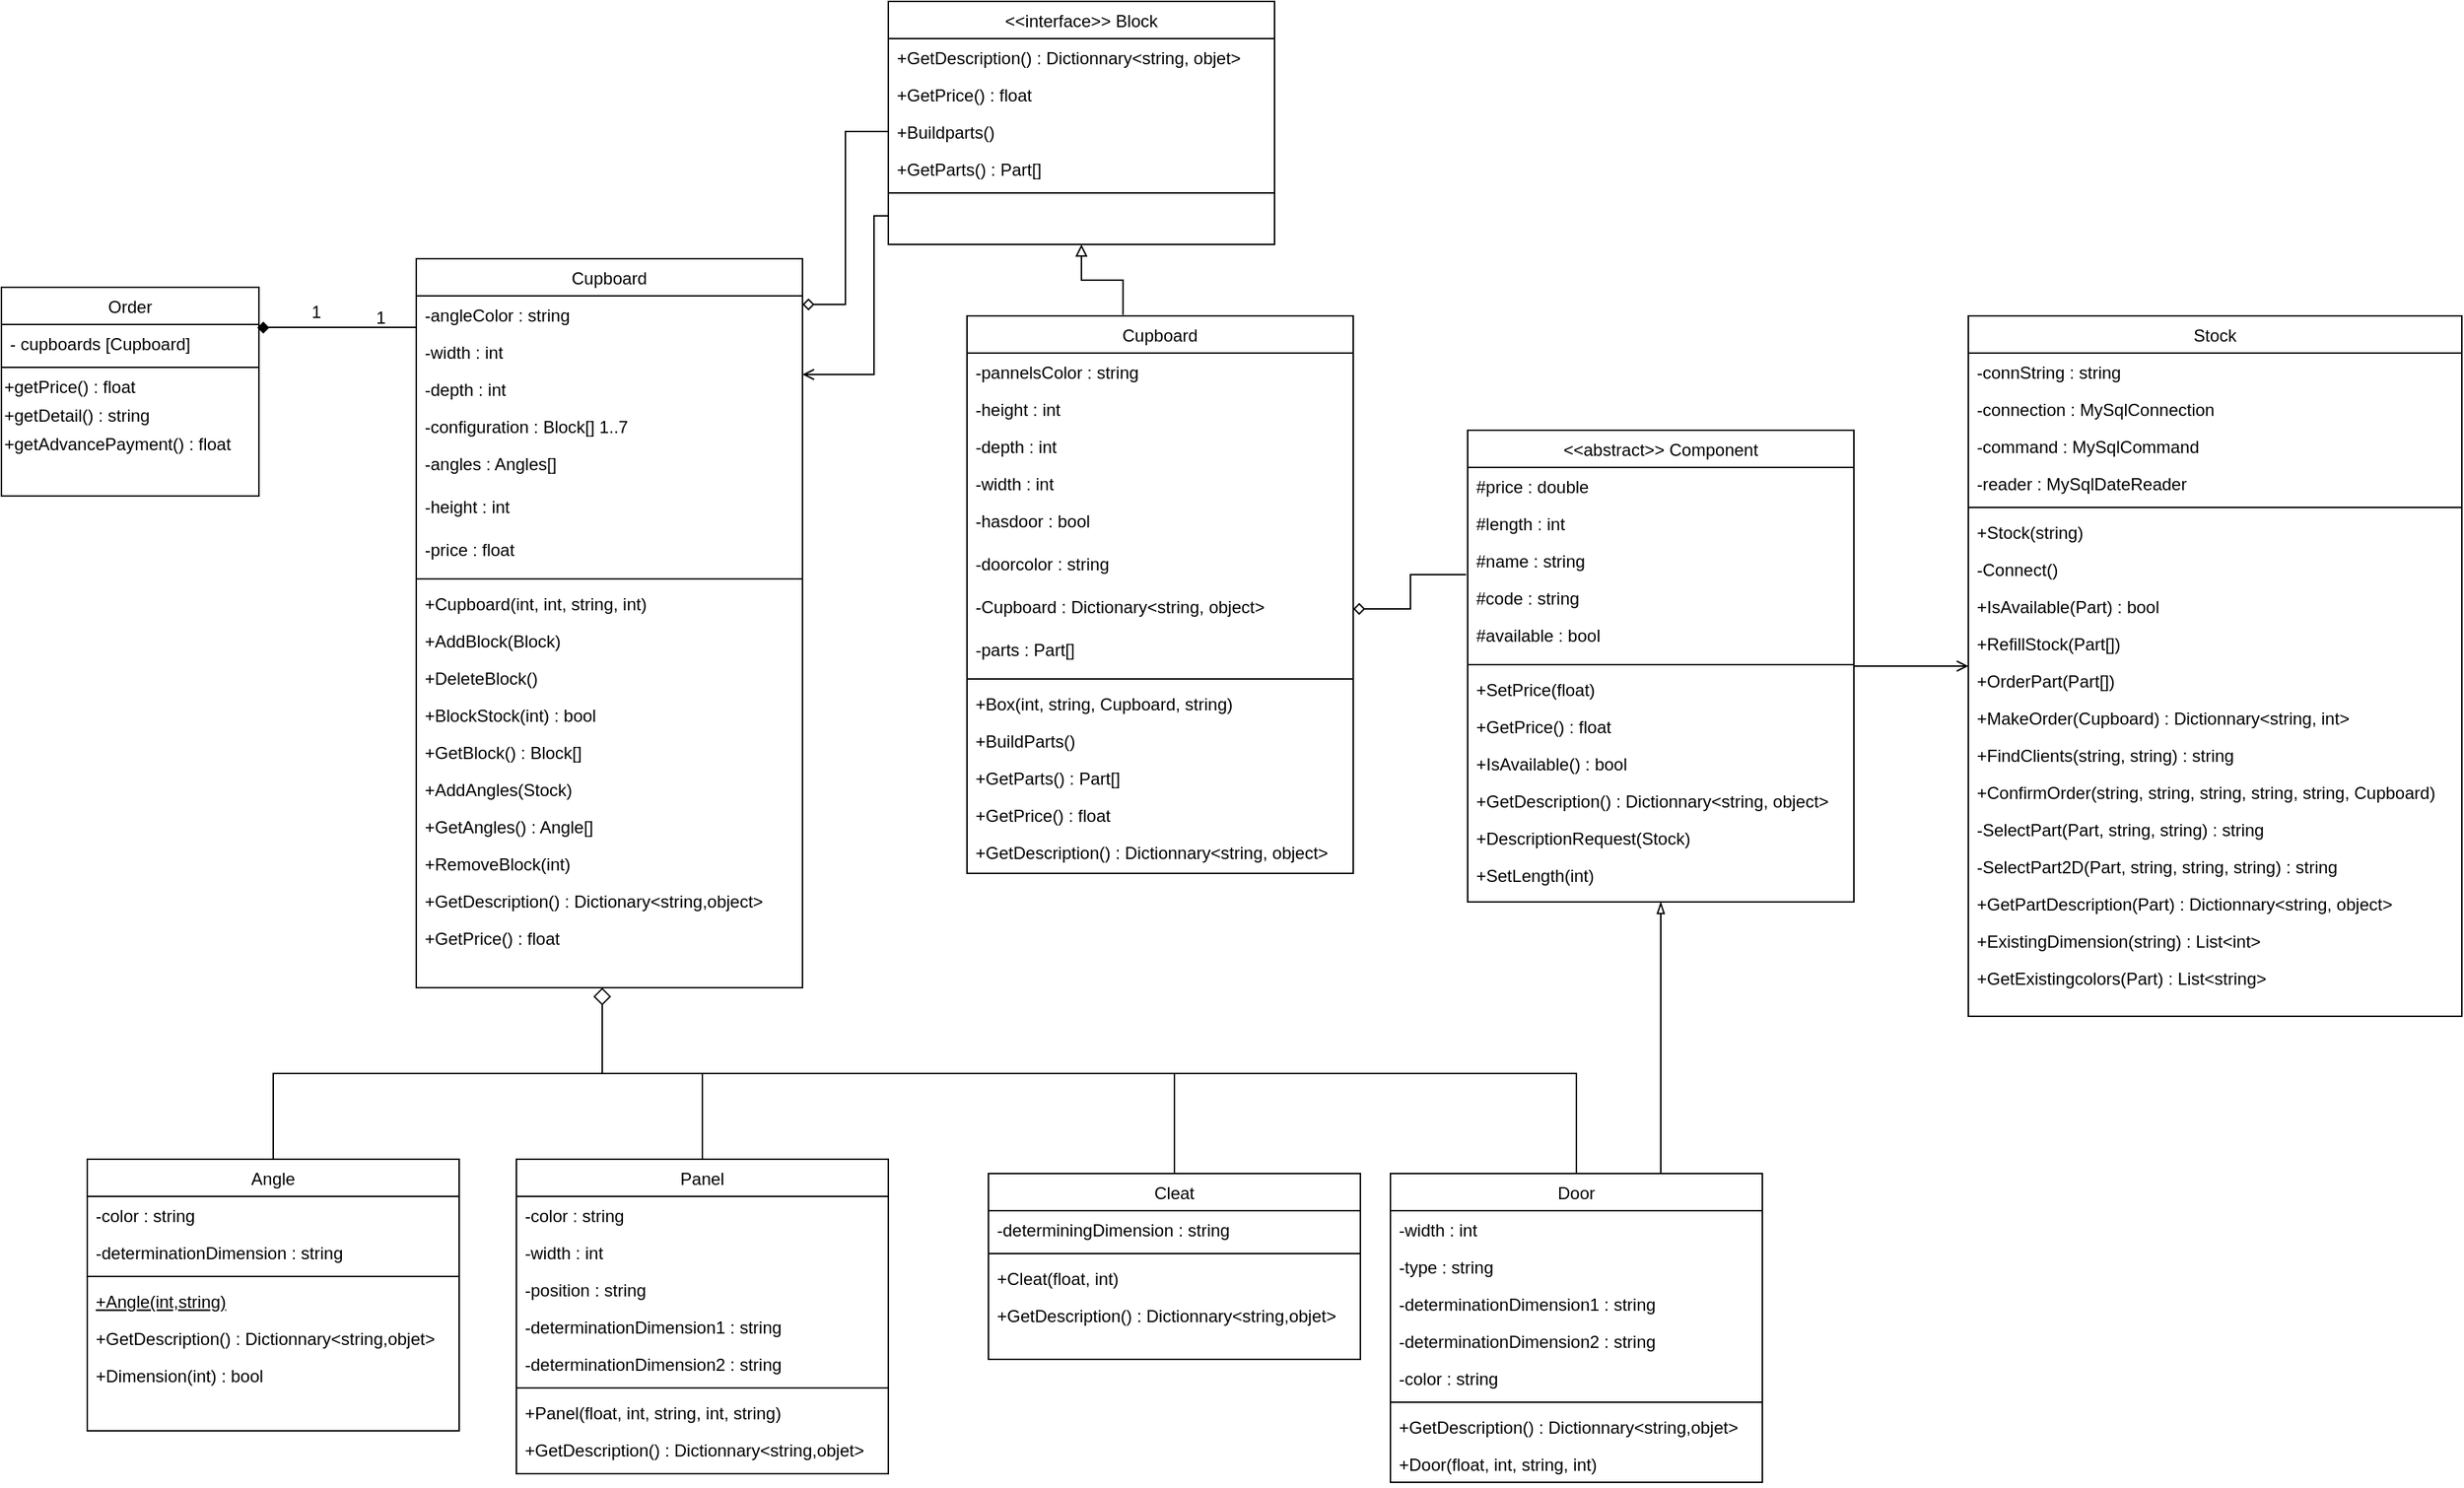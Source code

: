 <mxfile version="12.6.5" type="device"><diagram id="C5RBs43oDa-KdzZeNtuy" name="Page-1"><mxGraphModel dx="2044" dy="2093" grid="1" gridSize="10" guides="1" tooltips="1" connect="1" arrows="1" fold="1" page="1" pageScale="1" pageWidth="827" pageHeight="1169" math="0" shadow="0"><root><mxCell id="WIyWlLk6GJQsqaUBKTNV-0"/><mxCell id="WIyWlLk6GJQsqaUBKTNV-1" parent="WIyWlLk6GJQsqaUBKTNV-0"/><mxCell id="zkfFHV4jXpPFQw0GAbJ--0" value="Order" style="swimlane;fontStyle=0;align=center;verticalAlign=top;childLayout=stackLayout;horizontal=1;startSize=26;horizontalStack=0;resizeParent=1;resizeLast=0;collapsible=1;marginBottom=0;rounded=0;shadow=0;strokeWidth=1;" parent="WIyWlLk6GJQsqaUBKTNV-1" vertex="1"><mxGeometry x="140" y="130" width="180" height="146" as="geometry"><mxRectangle x="230" y="140" width="160" height="26" as="alternateBounds"/></mxGeometry></mxCell><mxCell id="zkfFHV4jXpPFQw0GAbJ--1" value="- cupboards [Cupboard]&#10;" style="text;align=left;verticalAlign=top;spacingLeft=4;spacingRight=4;overflow=hidden;rotatable=0;points=[[0,0.5],[1,0.5]];portConstraint=eastwest;" parent="zkfFHV4jXpPFQw0GAbJ--0" vertex="1"><mxGeometry y="26" width="180" height="26" as="geometry"/></mxCell><mxCell id="zkfFHV4jXpPFQw0GAbJ--4" value="" style="line;html=1;strokeWidth=1;align=left;verticalAlign=middle;spacingTop=-1;spacingLeft=3;spacingRight=3;rotatable=0;labelPosition=right;points=[];portConstraint=eastwest;" parent="zkfFHV4jXpPFQw0GAbJ--0" vertex="1"><mxGeometry y="52" width="180" height="8" as="geometry"/></mxCell><mxCell id="4ODby56vfTiv2fJIroVf-7" value="+getPrice() : float" style="text;html=1;align=left;verticalAlign=middle;resizable=0;points=[];autosize=1;" parent="zkfFHV4jXpPFQw0GAbJ--0" vertex="1"><mxGeometry y="60" width="180" height="20" as="geometry"/></mxCell><mxCell id="4ODby56vfTiv2fJIroVf-6" value="&lt;span style=&quot;&quot;&gt;+getDetail() : string&lt;/span&gt;" style="text;html=1;align=left;verticalAlign=middle;resizable=0;points=[];autosize=1;" parent="zkfFHV4jXpPFQw0GAbJ--0" vertex="1"><mxGeometry y="80" width="180" height="20" as="geometry"/></mxCell><mxCell id="4ODby56vfTiv2fJIroVf-5" value="&lt;span style=&quot;&quot;&gt;+getAdvancePayment() : float&lt;/span&gt;" style="text;html=1;align=left;verticalAlign=middle;resizable=0;points=[];autosize=1;" parent="zkfFHV4jXpPFQw0GAbJ--0" vertex="1"><mxGeometry y="100" width="180" height="20" as="geometry"/></mxCell><mxCell id="zkfFHV4jXpPFQw0GAbJ--6" value="Angle" style="swimlane;fontStyle=0;align=center;verticalAlign=top;childLayout=stackLayout;horizontal=1;startSize=26;horizontalStack=0;resizeParent=1;resizeLast=0;collapsible=1;marginBottom=0;rounded=0;shadow=0;strokeWidth=1;" parent="WIyWlLk6GJQsqaUBKTNV-1" vertex="1"><mxGeometry x="200" y="740" width="260" height="190" as="geometry"><mxRectangle x="130" y="380" width="160" height="26" as="alternateBounds"/></mxGeometry></mxCell><mxCell id="zkfFHV4jXpPFQw0GAbJ--7" value="-color : string" style="text;align=left;verticalAlign=top;spacingLeft=4;spacingRight=4;overflow=hidden;rotatable=0;points=[[0,0.5],[1,0.5]];portConstraint=eastwest;" parent="zkfFHV4jXpPFQw0GAbJ--6" vertex="1"><mxGeometry y="26" width="260" height="26" as="geometry"/></mxCell><mxCell id="zkfFHV4jXpPFQw0GAbJ--8" value="-determinationDimension : string" style="text;align=left;verticalAlign=top;spacingLeft=4;spacingRight=4;overflow=hidden;rotatable=0;points=[[0,0.5],[1,0.5]];portConstraint=eastwest;rounded=0;shadow=0;html=0;" parent="zkfFHV4jXpPFQw0GAbJ--6" vertex="1"><mxGeometry y="52" width="260" height="26" as="geometry"/></mxCell><mxCell id="zkfFHV4jXpPFQw0GAbJ--9" value="" style="line;html=1;strokeWidth=1;align=left;verticalAlign=middle;spacingTop=-1;spacingLeft=3;spacingRight=3;rotatable=0;labelPosition=right;points=[];portConstraint=eastwest;" parent="zkfFHV4jXpPFQw0GAbJ--6" vertex="1"><mxGeometry y="78" width="260" height="8" as="geometry"/></mxCell><mxCell id="zkfFHV4jXpPFQw0GAbJ--10" value="+Angle(int,string)" style="text;align=left;verticalAlign=top;spacingLeft=4;spacingRight=4;overflow=hidden;rotatable=0;points=[[0,0.5],[1,0.5]];portConstraint=eastwest;fontStyle=4" parent="zkfFHV4jXpPFQw0GAbJ--6" vertex="1"><mxGeometry y="86" width="260" height="26" as="geometry"/></mxCell><mxCell id="4ODby56vfTiv2fJIroVf-28" value="+GetDescription() : Dictionnary&lt;string,objet&gt;" style="text;align=left;verticalAlign=top;spacingLeft=4;spacingRight=4;overflow=hidden;rotatable=0;points=[[0,0.5],[1,0.5]];portConstraint=eastwest;" parent="zkfFHV4jXpPFQw0GAbJ--6" vertex="1"><mxGeometry y="112" width="260" height="26" as="geometry"/></mxCell><mxCell id="4ODby56vfTiv2fJIroVf-26" value="+Dimension(int) : bool" style="text;align=left;verticalAlign=top;spacingLeft=4;spacingRight=4;overflow=hidden;rotatable=0;points=[[0,0.5],[1,0.5]];portConstraint=eastwest;" parent="zkfFHV4jXpPFQw0GAbJ--6" vertex="1"><mxGeometry y="138" width="260" height="26" as="geometry"/></mxCell><mxCell id="zkfFHV4jXpPFQw0GAbJ--12" value="" style="endArrow=diamond;endSize=10;endFill=0;shadow=0;strokeWidth=1;rounded=0;edgeStyle=elbowEdgeStyle;elbow=vertical;" parent="WIyWlLk6GJQsqaUBKTNV-1" source="zkfFHV4jXpPFQw0GAbJ--6" edge="1"><mxGeometry width="160" relative="1" as="geometry"><mxPoint x="200" y="203" as="sourcePoint"/><mxPoint x="560" y="620" as="targetPoint"/></mxGeometry></mxCell><mxCell id="4ODby56vfTiv2fJIroVf-38" value="" style="edgeStyle=orthogonalEdgeStyle;rounded=0;orthogonalLoop=1;jettySize=auto;html=1;endArrow=none;endFill=0;" parent="WIyWlLk6GJQsqaUBKTNV-1" target="4ODby56vfTiv2fJIroVf-29" edge="1"><mxGeometry relative="1" as="geometry"><mxPoint x="630" y="680" as="sourcePoint"/><Array as="points"><mxPoint x="610" y="680"/><mxPoint x="950" y="680"/></Array></mxGeometry></mxCell><mxCell id="zkfFHV4jXpPFQw0GAbJ--13" value="Panel" style="swimlane;fontStyle=0;align=center;verticalAlign=top;childLayout=stackLayout;horizontal=1;startSize=26;horizontalStack=0;resizeParent=1;resizeLast=0;collapsible=1;marginBottom=0;rounded=0;shadow=0;strokeWidth=1;" parent="WIyWlLk6GJQsqaUBKTNV-1" vertex="1"><mxGeometry x="500" y="740" width="260" height="220" as="geometry"><mxRectangle x="340" y="380" width="170" height="26" as="alternateBounds"/></mxGeometry></mxCell><mxCell id="zkfFHV4jXpPFQw0GAbJ--14" value="-color : string" style="text;align=left;verticalAlign=top;spacingLeft=4;spacingRight=4;overflow=hidden;rotatable=0;points=[[0,0.5],[1,0.5]];portConstraint=eastwest;" parent="zkfFHV4jXpPFQw0GAbJ--13" vertex="1"><mxGeometry y="26" width="260" height="26" as="geometry"/></mxCell><mxCell id="4ODby56vfTiv2fJIroVf-20" value="-width : int" style="text;align=left;verticalAlign=top;spacingLeft=4;spacingRight=4;overflow=hidden;rotatable=0;points=[[0,0.5],[1,0.5]];portConstraint=eastwest;" parent="zkfFHV4jXpPFQw0GAbJ--13" vertex="1"><mxGeometry y="52" width="260" height="26" as="geometry"/></mxCell><mxCell id="4ODby56vfTiv2fJIroVf-21" value="-position : string" style="text;align=left;verticalAlign=top;spacingLeft=4;spacingRight=4;overflow=hidden;rotatable=0;points=[[0,0.5],[1,0.5]];portConstraint=eastwest;" parent="zkfFHV4jXpPFQw0GAbJ--13" vertex="1"><mxGeometry y="78" width="260" height="26" as="geometry"/></mxCell><mxCell id="4ODby56vfTiv2fJIroVf-22" value="-determinationDimension1 : string" style="text;align=left;verticalAlign=top;spacingLeft=4;spacingRight=4;overflow=hidden;rotatable=0;points=[[0,0.5],[1,0.5]];portConstraint=eastwest;" parent="zkfFHV4jXpPFQw0GAbJ--13" vertex="1"><mxGeometry y="104" width="260" height="26" as="geometry"/></mxCell><mxCell id="4ODby56vfTiv2fJIroVf-23" value="-determinationDimension2 : string" style="text;align=left;verticalAlign=top;spacingLeft=4;spacingRight=4;overflow=hidden;rotatable=0;points=[[0,0.5],[1,0.5]];portConstraint=eastwest;" parent="zkfFHV4jXpPFQw0GAbJ--13" vertex="1"><mxGeometry y="130" width="260" height="26" as="geometry"/></mxCell><mxCell id="zkfFHV4jXpPFQw0GAbJ--15" value="" style="line;html=1;strokeWidth=1;align=left;verticalAlign=middle;spacingTop=-1;spacingLeft=3;spacingRight=3;rotatable=0;labelPosition=right;points=[];portConstraint=eastwest;" parent="zkfFHV4jXpPFQw0GAbJ--13" vertex="1"><mxGeometry y="156" width="260" height="8" as="geometry"/></mxCell><mxCell id="zkfFHV4jXpPFQw0GAbJ--11" value="+Panel(float, int, string, int, string)" style="text;align=left;verticalAlign=top;spacingLeft=4;spacingRight=4;overflow=hidden;rotatable=0;points=[[0,0.5],[1,0.5]];portConstraint=eastwest;" parent="zkfFHV4jXpPFQw0GAbJ--13" vertex="1"><mxGeometry y="164" width="260" height="26" as="geometry"/></mxCell><mxCell id="4ODby56vfTiv2fJIroVf-24" value="+GetDescription() : Dictionnary&lt;string,objet&gt;" style="text;align=left;verticalAlign=top;spacingLeft=4;spacingRight=4;overflow=hidden;rotatable=0;points=[[0,0.5],[1,0.5]];portConstraint=eastwest;" parent="zkfFHV4jXpPFQw0GAbJ--13" vertex="1"><mxGeometry y="190" width="260" height="26" as="geometry"/></mxCell><mxCell id="4ODby56vfTiv2fJIroVf-70" value="" style="edgeStyle=orthogonalEdgeStyle;rounded=0;orthogonalLoop=1;jettySize=auto;html=1;endArrow=none;endFill=0;" parent="WIyWlLk6GJQsqaUBKTNV-1" source="4ODby56vfTiv2fJIroVf-29" target="4ODby56vfTiv2fJIroVf-61" edge="1"><mxGeometry relative="1" as="geometry"><Array as="points"><mxPoint x="950" y="680"/><mxPoint x="1290" y="680"/></Array></mxGeometry></mxCell><mxCell id="4ODby56vfTiv2fJIroVf-179" value="" style="edgeStyle=orthogonalEdgeStyle;rounded=0;orthogonalLoop=1;jettySize=auto;html=1;endArrow=blockThin;endFill=0;exitX=0.75;exitY=0;exitDx=0;exitDy=0;entryX=0.5;entryY=1;entryDx=0;entryDy=0;" parent="WIyWlLk6GJQsqaUBKTNV-1" source="4ODby56vfTiv2fJIroVf-29" target="4ODby56vfTiv2fJIroVf-125" edge="1"><mxGeometry relative="1" as="geometry"><mxPoint x="1210" y="560" as="targetPoint"/><Array as="points"><mxPoint x="1300" y="750"/></Array></mxGeometry></mxCell><mxCell id="4ODby56vfTiv2fJIroVf-29" value="Door" style="swimlane;fontStyle=0;align=center;verticalAlign=top;childLayout=stackLayout;horizontal=1;startSize=26;horizontalStack=0;resizeParent=1;resizeLast=0;collapsible=1;marginBottom=0;rounded=0;shadow=0;strokeWidth=1;" parent="WIyWlLk6GJQsqaUBKTNV-1" vertex="1"><mxGeometry x="1111" y="750" width="260" height="216" as="geometry"><mxRectangle x="340" y="380" width="170" height="26" as="alternateBounds"/></mxGeometry></mxCell><mxCell id="4ODby56vfTiv2fJIroVf-59" value="-width : int" style="text;align=left;verticalAlign=top;spacingLeft=4;spacingRight=4;overflow=hidden;rotatable=0;points=[[0,0.5],[1,0.5]];portConstraint=eastwest;" parent="4ODby56vfTiv2fJIroVf-29" vertex="1"><mxGeometry y="26" width="260" height="26" as="geometry"/></mxCell><mxCell id="4ODby56vfTiv2fJIroVf-31" value="-type : string" style="text;align=left;verticalAlign=top;spacingLeft=4;spacingRight=4;overflow=hidden;rotatable=0;points=[[0,0.5],[1,0.5]];portConstraint=eastwest;" parent="4ODby56vfTiv2fJIroVf-29" vertex="1"><mxGeometry y="52" width="260" height="26" as="geometry"/></mxCell><mxCell id="4ODby56vfTiv2fJIroVf-33" value="-determinationDimension1 : string" style="text;align=left;verticalAlign=top;spacingLeft=4;spacingRight=4;overflow=hidden;rotatable=0;points=[[0,0.5],[1,0.5]];portConstraint=eastwest;" parent="4ODby56vfTiv2fJIroVf-29" vertex="1"><mxGeometry y="78" width="260" height="26" as="geometry"/></mxCell><mxCell id="4ODby56vfTiv2fJIroVf-34" value="-determinationDimension2 : string" style="text;align=left;verticalAlign=top;spacingLeft=4;spacingRight=4;overflow=hidden;rotatable=0;points=[[0,0.5],[1,0.5]];portConstraint=eastwest;" parent="4ODby56vfTiv2fJIroVf-29" vertex="1"><mxGeometry y="104" width="260" height="26" as="geometry"/></mxCell><mxCell id="4ODby56vfTiv2fJIroVf-55" value="-color : string" style="text;align=left;verticalAlign=top;spacingLeft=4;spacingRight=4;overflow=hidden;rotatable=0;points=[[0,0.5],[1,0.5]];portConstraint=eastwest;" parent="4ODby56vfTiv2fJIroVf-29" vertex="1"><mxGeometry y="130" width="260" height="26" as="geometry"/></mxCell><mxCell id="4ODby56vfTiv2fJIroVf-35" value="" style="line;html=1;strokeWidth=1;align=left;verticalAlign=middle;spacingTop=-1;spacingLeft=3;spacingRight=3;rotatable=0;labelPosition=right;points=[];portConstraint=eastwest;" parent="4ODby56vfTiv2fJIroVf-29" vertex="1"><mxGeometry y="156" width="260" height="8" as="geometry"/></mxCell><mxCell id="4ODby56vfTiv2fJIroVf-37" value="+GetDescription() : Dictionnary&lt;string,objet&gt;" style="text;align=left;verticalAlign=top;spacingLeft=4;spacingRight=4;overflow=hidden;rotatable=0;points=[[0,0.5],[1,0.5]];portConstraint=eastwest;" parent="4ODby56vfTiv2fJIroVf-29" vertex="1"><mxGeometry y="164" width="260" height="26" as="geometry"/></mxCell><mxCell id="4ODby56vfTiv2fJIroVf-60" value="+Door(float, int, string, int)" style="text;align=left;verticalAlign=top;spacingLeft=4;spacingRight=4;overflow=hidden;rotatable=0;points=[[0,0.5],[1,0.5]];portConstraint=eastwest;" parent="4ODby56vfTiv2fJIroVf-29" vertex="1"><mxGeometry y="190" width="260" height="26" as="geometry"/></mxCell><mxCell id="4ODby56vfTiv2fJIroVf-61" value="Cleat" style="swimlane;fontStyle=0;align=center;verticalAlign=top;childLayout=stackLayout;horizontal=1;startSize=26;horizontalStack=0;resizeParent=1;resizeLast=0;collapsible=1;marginBottom=0;rounded=0;shadow=0;strokeWidth=1;" parent="WIyWlLk6GJQsqaUBKTNV-1" vertex="1"><mxGeometry x="830" y="750" width="260" height="130" as="geometry"><mxRectangle x="340" y="380" width="170" height="26" as="alternateBounds"/></mxGeometry></mxCell><mxCell id="4ODby56vfTiv2fJIroVf-62" value="-determiningDimension : string" style="text;align=left;verticalAlign=top;spacingLeft=4;spacingRight=4;overflow=hidden;rotatable=0;points=[[0,0.5],[1,0.5]];portConstraint=eastwest;" parent="4ODby56vfTiv2fJIroVf-61" vertex="1"><mxGeometry y="26" width="260" height="26" as="geometry"/></mxCell><mxCell id="4ODby56vfTiv2fJIroVf-67" value="" style="line;html=1;strokeWidth=1;align=left;verticalAlign=middle;spacingTop=-1;spacingLeft=3;spacingRight=3;rotatable=0;labelPosition=right;points=[];portConstraint=eastwest;" parent="4ODby56vfTiv2fJIroVf-61" vertex="1"><mxGeometry y="52" width="260" height="8" as="geometry"/></mxCell><mxCell id="4ODby56vfTiv2fJIroVf-69" value="+Cleat(float, int)" style="text;align=left;verticalAlign=top;spacingLeft=4;spacingRight=4;overflow=hidden;rotatable=0;points=[[0,0.5],[1,0.5]];portConstraint=eastwest;" parent="4ODby56vfTiv2fJIroVf-61" vertex="1"><mxGeometry y="60" width="260" height="26" as="geometry"/></mxCell><mxCell id="4ODby56vfTiv2fJIroVf-68" value="+GetDescription() : Dictionnary&lt;string,objet&gt;" style="text;align=left;verticalAlign=top;spacingLeft=4;spacingRight=4;overflow=hidden;rotatable=0;points=[[0,0.5],[1,0.5]];portConstraint=eastwest;" parent="4ODby56vfTiv2fJIroVf-61" vertex="1"><mxGeometry y="86" width="260" height="26" as="geometry"/></mxCell><mxCell id="zkfFHV4jXpPFQw0GAbJ--16" value="" style="endArrow=none;endSize=10;endFill=0;shadow=0;strokeWidth=1;rounded=0;edgeStyle=elbowEdgeStyle;elbow=vertical;" parent="WIyWlLk6GJQsqaUBKTNV-1" source="zkfFHV4jXpPFQw0GAbJ--13" edge="1"><mxGeometry width="160" relative="1" as="geometry"><mxPoint x="210" y="373" as="sourcePoint"/><mxPoint x="560" y="680" as="targetPoint"/><Array as="points"><mxPoint x="450" y="680"/></Array></mxGeometry></mxCell><mxCell id="zkfFHV4jXpPFQw0GAbJ--17" value="Cupboard" style="swimlane;fontStyle=0;align=center;verticalAlign=top;childLayout=stackLayout;horizontal=1;startSize=26;horizontalStack=0;resizeParent=1;resizeLast=0;collapsible=1;marginBottom=0;rounded=0;shadow=0;strokeWidth=1;" parent="WIyWlLk6GJQsqaUBKTNV-1" vertex="1"><mxGeometry x="430" y="110" width="270" height="510" as="geometry"><mxRectangle x="550" y="140" width="160" height="26" as="alternateBounds"/></mxGeometry></mxCell><mxCell id="zkfFHV4jXpPFQw0GAbJ--18" value="-angleColor : string" style="text;align=left;verticalAlign=top;spacingLeft=4;spacingRight=4;overflow=hidden;rotatable=0;points=[[0,0.5],[1,0.5]];portConstraint=eastwest;" parent="zkfFHV4jXpPFQw0GAbJ--17" vertex="1"><mxGeometry y="26" width="270" height="26" as="geometry"/></mxCell><mxCell id="zkfFHV4jXpPFQw0GAbJ--19" value="-width : int" style="text;align=left;verticalAlign=top;spacingLeft=4;spacingRight=4;overflow=hidden;rotatable=0;points=[[0,0.5],[1,0.5]];portConstraint=eastwest;rounded=0;shadow=0;html=0;" parent="zkfFHV4jXpPFQw0GAbJ--17" vertex="1"><mxGeometry y="52" width="270" height="26" as="geometry"/></mxCell><mxCell id="zkfFHV4jXpPFQw0GAbJ--20" value="-depth : int" style="text;align=left;verticalAlign=top;spacingLeft=4;spacingRight=4;overflow=hidden;rotatable=0;points=[[0,0.5],[1,0.5]];portConstraint=eastwest;rounded=0;shadow=0;html=0;" parent="zkfFHV4jXpPFQw0GAbJ--17" vertex="1"><mxGeometry y="78" width="270" height="26" as="geometry"/></mxCell><mxCell id="zkfFHV4jXpPFQw0GAbJ--21" value="-configuration : Block[] 1..7" style="text;align=left;verticalAlign=top;spacingLeft=4;spacingRight=4;overflow=hidden;rotatable=0;points=[[0,0.5],[1,0.5]];portConstraint=eastwest;rounded=0;shadow=0;html=0;" parent="zkfFHV4jXpPFQw0GAbJ--17" vertex="1"><mxGeometry y="104" width="270" height="26" as="geometry"/></mxCell><mxCell id="zkfFHV4jXpPFQw0GAbJ--22" value="-angles : Angles[]&#10;" style="text;align=left;verticalAlign=top;spacingLeft=4;spacingRight=4;overflow=hidden;rotatable=0;points=[[0,0.5],[1,0.5]];portConstraint=eastwest;rounded=0;shadow=0;html=0;" parent="zkfFHV4jXpPFQw0GAbJ--17" vertex="1"><mxGeometry y="130" width="270" height="30" as="geometry"/></mxCell><mxCell id="4ODby56vfTiv2fJIroVf-8" value="-height : int" style="text;align=left;verticalAlign=top;spacingLeft=4;spacingRight=4;overflow=hidden;rotatable=0;points=[[0,0.5],[1,0.5]];portConstraint=eastwest;rounded=0;shadow=0;html=0;" parent="zkfFHV4jXpPFQw0GAbJ--17" vertex="1"><mxGeometry y="160" width="270" height="30" as="geometry"/></mxCell><mxCell id="4ODby56vfTiv2fJIroVf-9" value="-price : float" style="text;align=left;verticalAlign=top;spacingLeft=4;spacingRight=4;overflow=hidden;rotatable=0;points=[[0,0.5],[1,0.5]];portConstraint=eastwest;rounded=0;shadow=0;html=0;" parent="zkfFHV4jXpPFQw0GAbJ--17" vertex="1"><mxGeometry y="190" width="270" height="30" as="geometry"/></mxCell><mxCell id="zkfFHV4jXpPFQw0GAbJ--23" value="" style="line;html=1;strokeWidth=1;align=left;verticalAlign=middle;spacingTop=-1;spacingLeft=3;spacingRight=3;rotatable=0;labelPosition=right;points=[];portConstraint=eastwest;" parent="zkfFHV4jXpPFQw0GAbJ--17" vertex="1"><mxGeometry y="220" width="270" height="8" as="geometry"/></mxCell><mxCell id="zkfFHV4jXpPFQw0GAbJ--24" value="+Cupboard(int, int, string, int)" style="text;align=left;verticalAlign=top;spacingLeft=4;spacingRight=4;overflow=hidden;rotatable=0;points=[[0,0.5],[1,0.5]];portConstraint=eastwest;" parent="zkfFHV4jXpPFQw0GAbJ--17" vertex="1"><mxGeometry y="228" width="270" height="26" as="geometry"/></mxCell><mxCell id="zkfFHV4jXpPFQw0GAbJ--25" value="+AddBlock(Block)" style="text;align=left;verticalAlign=top;spacingLeft=4;spacingRight=4;overflow=hidden;rotatable=0;points=[[0,0.5],[1,0.5]];portConstraint=eastwest;" parent="zkfFHV4jXpPFQw0GAbJ--17" vertex="1"><mxGeometry y="254" width="270" height="26" as="geometry"/></mxCell><mxCell id="4ODby56vfTiv2fJIroVf-10" value="+DeleteBlock()" style="text;align=left;verticalAlign=top;spacingLeft=4;spacingRight=4;overflow=hidden;rotatable=0;points=[[0,0.5],[1,0.5]];portConstraint=eastwest;" parent="zkfFHV4jXpPFQw0GAbJ--17" vertex="1"><mxGeometry y="280" width="270" height="26" as="geometry"/></mxCell><mxCell id="4ODby56vfTiv2fJIroVf-11" value="+BlockStock(int) : bool" style="text;align=left;verticalAlign=top;spacingLeft=4;spacingRight=4;overflow=hidden;rotatable=0;points=[[0,0.5],[1,0.5]];portConstraint=eastwest;" parent="zkfFHV4jXpPFQw0GAbJ--17" vertex="1"><mxGeometry y="306" width="270" height="26" as="geometry"/></mxCell><mxCell id="4ODby56vfTiv2fJIroVf-12" value="+GetBlock() : Block[]" style="text;align=left;verticalAlign=top;spacingLeft=4;spacingRight=4;overflow=hidden;rotatable=0;points=[[0,0.5],[1,0.5]];portConstraint=eastwest;" parent="zkfFHV4jXpPFQw0GAbJ--17" vertex="1"><mxGeometry y="332" width="270" height="26" as="geometry"/></mxCell><mxCell id="4ODby56vfTiv2fJIroVf-13" value="+AddAngles(Stock)" style="text;align=left;verticalAlign=top;spacingLeft=4;spacingRight=4;overflow=hidden;rotatable=0;points=[[0,0.5],[1,0.5]];portConstraint=eastwest;" parent="zkfFHV4jXpPFQw0GAbJ--17" vertex="1"><mxGeometry y="358" width="270" height="26" as="geometry"/></mxCell><mxCell id="4ODby56vfTiv2fJIroVf-14" value="+GetAngles() : Angle[]" style="text;align=left;verticalAlign=top;spacingLeft=4;spacingRight=4;overflow=hidden;rotatable=0;points=[[0,0.5],[1,0.5]];portConstraint=eastwest;" parent="zkfFHV4jXpPFQw0GAbJ--17" vertex="1"><mxGeometry y="384" width="270" height="26" as="geometry"/></mxCell><mxCell id="4ODby56vfTiv2fJIroVf-15" value="+RemoveBlock(int)" style="text;align=left;verticalAlign=top;spacingLeft=4;spacingRight=4;overflow=hidden;rotatable=0;points=[[0,0.5],[1,0.5]];portConstraint=eastwest;" parent="zkfFHV4jXpPFQw0GAbJ--17" vertex="1"><mxGeometry y="410" width="270" height="26" as="geometry"/></mxCell><mxCell id="4ODby56vfTiv2fJIroVf-17" value="+GetDescription() : Dictionary&lt;string,object&gt;" style="text;align=left;verticalAlign=top;spacingLeft=4;spacingRight=4;overflow=hidden;rotatable=0;points=[[0,0.5],[1,0.5]];portConstraint=eastwest;" parent="zkfFHV4jXpPFQw0GAbJ--17" vertex="1"><mxGeometry y="436" width="270" height="26" as="geometry"/></mxCell><mxCell id="4ODby56vfTiv2fJIroVf-18" value="+GetPrice() : float" style="text;align=left;verticalAlign=top;spacingLeft=4;spacingRight=4;overflow=hidden;rotatable=0;points=[[0,0.5],[1,0.5]];portConstraint=eastwest;" parent="zkfFHV4jXpPFQw0GAbJ--17" vertex="1"><mxGeometry y="462" width="270" height="26" as="geometry"/></mxCell><mxCell id="4ODby56vfTiv2fJIroVf-113" value="" style="edgeStyle=orthogonalEdgeStyle;rounded=0;orthogonalLoop=1;jettySize=auto;html=1;endArrow=block;endFill=0;exitX=0.404;exitY=-0.002;exitDx=0;exitDy=0;exitPerimeter=0;entryX=0.5;entryY=1;entryDx=0;entryDy=0;" parent="WIyWlLk6GJQsqaUBKTNV-1" source="4ODby56vfTiv2fJIroVf-94" target="4ODby56vfTiv2fJIroVf-72" edge="1"><mxGeometry relative="1" as="geometry"><mxPoint x="870" y="100" as="targetPoint"/></mxGeometry></mxCell><mxCell id="4ODby56vfTiv2fJIroVf-123" value="" style="edgeStyle=orthogonalEdgeStyle;rounded=0;orthogonalLoop=1;jettySize=auto;html=1;endArrow=open;endFill=0;" parent="WIyWlLk6GJQsqaUBKTNV-1" edge="1"><mxGeometry relative="1" as="geometry"><mxPoint x="760" y="70" as="sourcePoint"/><mxPoint x="700" y="191" as="targetPoint"/><Array as="points"><mxPoint x="760" y="80"/><mxPoint x="750" y="80"/><mxPoint x="750" y="191"/></Array></mxGeometry></mxCell><mxCell id="4ODby56vfTiv2fJIroVf-72" value="&lt;&lt;interface&gt;&gt; Block" style="swimlane;fontStyle=0;align=center;verticalAlign=top;childLayout=stackLayout;horizontal=1;startSize=26;horizontalStack=0;resizeParent=1;resizeLast=0;collapsible=1;marginBottom=0;rounded=0;shadow=0;strokeWidth=1;" parent="WIyWlLk6GJQsqaUBKTNV-1" vertex="1"><mxGeometry x="760" y="-70" width="270" height="170" as="geometry"><mxRectangle x="550" y="140" width="160" height="26" as="alternateBounds"/></mxGeometry></mxCell><mxCell id="4ODby56vfTiv2fJIroVf-73" value="+GetDescription() : Dictionnary&lt;string, objet&gt;" style="text;align=left;verticalAlign=top;spacingLeft=4;spacingRight=4;overflow=hidden;rotatable=0;points=[[0,0.5],[1,0.5]];portConstraint=eastwest;" parent="4ODby56vfTiv2fJIroVf-72" vertex="1"><mxGeometry y="26" width="270" height="26" as="geometry"/></mxCell><mxCell id="4ODby56vfTiv2fJIroVf-74" value="+GetPrice() : float" style="text;align=left;verticalAlign=top;spacingLeft=4;spacingRight=4;overflow=hidden;rotatable=0;points=[[0,0.5],[1,0.5]];portConstraint=eastwest;rounded=0;shadow=0;html=0;" parent="4ODby56vfTiv2fJIroVf-72" vertex="1"><mxGeometry y="52" width="270" height="26" as="geometry"/></mxCell><mxCell id="4ODby56vfTiv2fJIroVf-75" value="+Buildparts()" style="text;align=left;verticalAlign=top;spacingLeft=4;spacingRight=4;overflow=hidden;rotatable=0;points=[[0,0.5],[1,0.5]];portConstraint=eastwest;rounded=0;shadow=0;html=0;" parent="4ODby56vfTiv2fJIroVf-72" vertex="1"><mxGeometry y="78" width="270" height="26" as="geometry"/></mxCell><mxCell id="4ODby56vfTiv2fJIroVf-76" value="+GetParts() : Part[]" style="text;align=left;verticalAlign=top;spacingLeft=4;spacingRight=4;overflow=hidden;rotatable=0;points=[[0,0.5],[1,0.5]];portConstraint=eastwest;rounded=0;shadow=0;html=0;" parent="4ODby56vfTiv2fJIroVf-72" vertex="1"><mxGeometry y="104" width="270" height="26" as="geometry"/></mxCell><mxCell id="4ODby56vfTiv2fJIroVf-80" value="" style="line;html=1;strokeWidth=1;align=left;verticalAlign=middle;spacingTop=-1;spacingLeft=3;spacingRight=3;rotatable=0;labelPosition=right;points=[];portConstraint=eastwest;" parent="4ODby56vfTiv2fJIroVf-72" vertex="1"><mxGeometry y="130" width="270" height="8" as="geometry"/></mxCell><mxCell id="4ODby56vfTiv2fJIroVf-94" value="Cupboard" style="swimlane;fontStyle=0;align=center;verticalAlign=top;childLayout=stackLayout;horizontal=1;startSize=26;horizontalStack=0;resizeParent=1;resizeLast=0;collapsible=1;marginBottom=0;rounded=0;shadow=0;strokeWidth=1;" parent="WIyWlLk6GJQsqaUBKTNV-1" vertex="1"><mxGeometry x="815" y="150" width="270" height="390" as="geometry"><mxRectangle x="550" y="140" width="160" height="26" as="alternateBounds"/></mxGeometry></mxCell><mxCell id="4ODby56vfTiv2fJIroVf-95" value="-pannelsColor : string" style="text;align=left;verticalAlign=top;spacingLeft=4;spacingRight=4;overflow=hidden;rotatable=0;points=[[0,0.5],[1,0.5]];portConstraint=eastwest;" parent="4ODby56vfTiv2fJIroVf-94" vertex="1"><mxGeometry y="26" width="270" height="26" as="geometry"/></mxCell><mxCell id="4ODby56vfTiv2fJIroVf-96" value="-height : int" style="text;align=left;verticalAlign=top;spacingLeft=4;spacingRight=4;overflow=hidden;rotatable=0;points=[[0,0.5],[1,0.5]];portConstraint=eastwest;rounded=0;shadow=0;html=0;" parent="4ODby56vfTiv2fJIroVf-94" vertex="1"><mxGeometry y="52" width="270" height="26" as="geometry"/></mxCell><mxCell id="4ODby56vfTiv2fJIroVf-97" value="-depth : int" style="text;align=left;verticalAlign=top;spacingLeft=4;spacingRight=4;overflow=hidden;rotatable=0;points=[[0,0.5],[1,0.5]];portConstraint=eastwest;rounded=0;shadow=0;html=0;" parent="4ODby56vfTiv2fJIroVf-94" vertex="1"><mxGeometry y="78" width="270" height="26" as="geometry"/></mxCell><mxCell id="4ODby56vfTiv2fJIroVf-98" value="-width : int" style="text;align=left;verticalAlign=top;spacingLeft=4;spacingRight=4;overflow=hidden;rotatable=0;points=[[0,0.5],[1,0.5]];portConstraint=eastwest;rounded=0;shadow=0;html=0;" parent="4ODby56vfTiv2fJIroVf-94" vertex="1"><mxGeometry y="104" width="270" height="26" as="geometry"/></mxCell><mxCell id="4ODby56vfTiv2fJIroVf-99" value="-hasdoor : bool" style="text;align=left;verticalAlign=top;spacingLeft=4;spacingRight=4;overflow=hidden;rotatable=0;points=[[0,0.5],[1,0.5]];portConstraint=eastwest;rounded=0;shadow=0;html=0;" parent="4ODby56vfTiv2fJIroVf-94" vertex="1"><mxGeometry y="130" width="270" height="30" as="geometry"/></mxCell><mxCell id="4ODby56vfTiv2fJIroVf-100" value="-doorcolor : string" style="text;align=left;verticalAlign=top;spacingLeft=4;spacingRight=4;overflow=hidden;rotatable=0;points=[[0,0.5],[1,0.5]];portConstraint=eastwest;rounded=0;shadow=0;html=0;" parent="4ODby56vfTiv2fJIroVf-94" vertex="1"><mxGeometry y="160" width="270" height="30" as="geometry"/></mxCell><mxCell id="4ODby56vfTiv2fJIroVf-101" value="-Cupboard : Dictionary&lt;string, object&gt;" style="text;align=left;verticalAlign=top;spacingLeft=4;spacingRight=4;overflow=hidden;rotatable=0;points=[[0,0.5],[1,0.5]];portConstraint=eastwest;rounded=0;shadow=0;html=0;" parent="4ODby56vfTiv2fJIroVf-94" vertex="1"><mxGeometry y="190" width="270" height="30" as="geometry"/></mxCell><mxCell id="4ODby56vfTiv2fJIroVf-115" value="-parts : Part[]" style="text;align=left;verticalAlign=top;spacingLeft=4;spacingRight=4;overflow=hidden;rotatable=0;points=[[0,0.5],[1,0.5]];portConstraint=eastwest;rounded=0;shadow=0;html=0;" parent="4ODby56vfTiv2fJIroVf-94" vertex="1"><mxGeometry y="220" width="270" height="30" as="geometry"/></mxCell><mxCell id="4ODby56vfTiv2fJIroVf-102" value="" style="line;html=1;strokeWidth=1;align=left;verticalAlign=middle;spacingTop=-1;spacingLeft=3;spacingRight=3;rotatable=0;labelPosition=right;points=[];portConstraint=eastwest;" parent="4ODby56vfTiv2fJIroVf-94" vertex="1"><mxGeometry y="250" width="270" height="8" as="geometry"/></mxCell><mxCell id="4ODby56vfTiv2fJIroVf-103" value="+Box(int, string, Cupboard, string)" style="text;align=left;verticalAlign=top;spacingLeft=4;spacingRight=4;overflow=hidden;rotatable=0;points=[[0,0.5],[1,0.5]];portConstraint=eastwest;" parent="4ODby56vfTiv2fJIroVf-94" vertex="1"><mxGeometry y="258" width="270" height="26" as="geometry"/></mxCell><mxCell id="4ODby56vfTiv2fJIroVf-104" value="+BuildParts()" style="text;align=left;verticalAlign=top;spacingLeft=4;spacingRight=4;overflow=hidden;rotatable=0;points=[[0,0.5],[1,0.5]];portConstraint=eastwest;" parent="4ODby56vfTiv2fJIroVf-94" vertex="1"><mxGeometry y="284" width="270" height="26" as="geometry"/></mxCell><mxCell id="4ODby56vfTiv2fJIroVf-106" value="+GetParts() : Part[]" style="text;align=left;verticalAlign=top;spacingLeft=4;spacingRight=4;overflow=hidden;rotatable=0;points=[[0,0.5],[1,0.5]];portConstraint=eastwest;" parent="4ODby56vfTiv2fJIroVf-94" vertex="1"><mxGeometry y="310" width="270" height="26" as="geometry"/></mxCell><mxCell id="4ODby56vfTiv2fJIroVf-107" value="+GetPrice() : float" style="text;align=left;verticalAlign=top;spacingLeft=4;spacingRight=4;overflow=hidden;rotatable=0;points=[[0,0.5],[1,0.5]];portConstraint=eastwest;" parent="4ODby56vfTiv2fJIroVf-94" vertex="1"><mxGeometry y="336" width="270" height="26" as="geometry"/></mxCell><mxCell id="4ODby56vfTiv2fJIroVf-108" value="+GetDescription() : Dictionnary&lt;string, object&gt;" style="text;align=left;verticalAlign=top;spacingLeft=4;spacingRight=4;overflow=hidden;rotatable=0;points=[[0,0.5],[1,0.5]];portConstraint=eastwest;" parent="4ODby56vfTiv2fJIroVf-94" vertex="1"><mxGeometry y="362" width="270" height="26" as="geometry"/></mxCell><mxCell id="4ODby56vfTiv2fJIroVf-162" value="" style="edgeStyle=orthogonalEdgeStyle;rounded=0;orthogonalLoop=1;jettySize=auto;html=1;endArrow=open;endFill=0;" parent="WIyWlLk6GJQsqaUBKTNV-1" source="4ODby56vfTiv2fJIroVf-125" target="4ODby56vfTiv2fJIroVf-144" edge="1"><mxGeometry relative="1" as="geometry"/></mxCell><mxCell id="4ODby56vfTiv2fJIroVf-125" value="&lt;&lt;abstract&gt;&gt; Component" style="swimlane;fontStyle=0;align=center;verticalAlign=top;childLayout=stackLayout;horizontal=1;startSize=26;horizontalStack=0;resizeParent=1;resizeLast=0;collapsible=1;marginBottom=0;rounded=0;shadow=0;strokeWidth=1;" parent="WIyWlLk6GJQsqaUBKTNV-1" vertex="1"><mxGeometry x="1165" y="230" width="270" height="330" as="geometry"><mxRectangle x="550" y="140" width="160" height="26" as="alternateBounds"/></mxGeometry></mxCell><mxCell id="4ODby56vfTiv2fJIroVf-126" value="#price : double&#10;" style="text;align=left;verticalAlign=top;spacingLeft=4;spacingRight=4;overflow=hidden;rotatable=0;points=[[0,0.5],[1,0.5]];portConstraint=eastwest;" parent="4ODby56vfTiv2fJIroVf-125" vertex="1"><mxGeometry y="26" width="270" height="26" as="geometry"/></mxCell><mxCell id="4ODby56vfTiv2fJIroVf-127" value="#length : int" style="text;align=left;verticalAlign=top;spacingLeft=4;spacingRight=4;overflow=hidden;rotatable=0;points=[[0,0.5],[1,0.5]];portConstraint=eastwest;rounded=0;shadow=0;html=0;" parent="4ODby56vfTiv2fJIroVf-125" vertex="1"><mxGeometry y="52" width="270" height="26" as="geometry"/></mxCell><mxCell id="4ODby56vfTiv2fJIroVf-128" value="#name : string" style="text;align=left;verticalAlign=top;spacingLeft=4;spacingRight=4;overflow=hidden;rotatable=0;points=[[0,0.5],[1,0.5]];portConstraint=eastwest;rounded=0;shadow=0;html=0;" parent="4ODby56vfTiv2fJIroVf-125" vertex="1"><mxGeometry y="78" width="270" height="26" as="geometry"/></mxCell><mxCell id="4ODby56vfTiv2fJIroVf-129" value="#code : string" style="text;align=left;verticalAlign=top;spacingLeft=4;spacingRight=4;overflow=hidden;rotatable=0;points=[[0,0.5],[1,0.5]];portConstraint=eastwest;rounded=0;shadow=0;html=0;" parent="4ODby56vfTiv2fJIroVf-125" vertex="1"><mxGeometry y="104" width="270" height="26" as="geometry"/></mxCell><mxCell id="4ODby56vfTiv2fJIroVf-130" value="#available : bool" style="text;align=left;verticalAlign=top;spacingLeft=4;spacingRight=4;overflow=hidden;rotatable=0;points=[[0,0.5],[1,0.5]];portConstraint=eastwest;rounded=0;shadow=0;html=0;" parent="4ODby56vfTiv2fJIroVf-125" vertex="1"><mxGeometry y="130" width="270" height="30" as="geometry"/></mxCell><mxCell id="4ODby56vfTiv2fJIroVf-136" value="" style="line;html=1;strokeWidth=1;align=left;verticalAlign=middle;spacingTop=-1;spacingLeft=3;spacingRight=3;rotatable=0;labelPosition=right;points=[];portConstraint=eastwest;" parent="4ODby56vfTiv2fJIroVf-125" vertex="1"><mxGeometry y="160" width="270" height="8" as="geometry"/></mxCell><mxCell id="4ODby56vfTiv2fJIroVf-137" value="+SetPrice(float)" style="text;align=left;verticalAlign=top;spacingLeft=4;spacingRight=4;overflow=hidden;rotatable=0;points=[[0,0.5],[1,0.5]];portConstraint=eastwest;" parent="4ODby56vfTiv2fJIroVf-125" vertex="1"><mxGeometry y="168" width="270" height="26" as="geometry"/></mxCell><mxCell id="4ODby56vfTiv2fJIroVf-138" value="+GetPrice() : float" style="text;align=left;verticalAlign=top;spacingLeft=4;spacingRight=4;overflow=hidden;rotatable=0;points=[[0,0.5],[1,0.5]];portConstraint=eastwest;" parent="4ODby56vfTiv2fJIroVf-125" vertex="1"><mxGeometry y="194" width="270" height="26" as="geometry"/></mxCell><mxCell id="4ODby56vfTiv2fJIroVf-139" value="+IsAvailable() : bool" style="text;align=left;verticalAlign=top;spacingLeft=4;spacingRight=4;overflow=hidden;rotatable=0;points=[[0,0.5],[1,0.5]];portConstraint=eastwest;" parent="4ODby56vfTiv2fJIroVf-125" vertex="1"><mxGeometry y="220" width="270" height="26" as="geometry"/></mxCell><mxCell id="4ODby56vfTiv2fJIroVf-142" value="+GetDescription() : Dictionnary&lt;string, object&gt;" style="text;align=left;verticalAlign=top;spacingLeft=4;spacingRight=4;overflow=hidden;rotatable=0;points=[[0,0.5],[1,0.5]];portConstraint=eastwest;" parent="4ODby56vfTiv2fJIroVf-125" vertex="1"><mxGeometry y="246" width="270" height="26" as="geometry"/></mxCell><mxCell id="4ODby56vfTiv2fJIroVf-141" value="+DescriptionRequest(Stock)" style="text;align=left;verticalAlign=top;spacingLeft=4;spacingRight=4;overflow=hidden;rotatable=0;points=[[0,0.5],[1,0.5]];portConstraint=eastwest;" parent="4ODby56vfTiv2fJIroVf-125" vertex="1"><mxGeometry y="272" width="270" height="26" as="geometry"/></mxCell><mxCell id="4ODby56vfTiv2fJIroVf-140" value="+SetLength(int)" style="text;align=left;verticalAlign=top;spacingLeft=4;spacingRight=4;overflow=hidden;rotatable=0;points=[[0,0.5],[1,0.5]];portConstraint=eastwest;" parent="4ODby56vfTiv2fJIroVf-125" vertex="1"><mxGeometry y="298" width="270" height="26" as="geometry"/></mxCell><mxCell id="4ODby56vfTiv2fJIroVf-144" value="Stock" style="swimlane;fontStyle=0;align=center;verticalAlign=top;childLayout=stackLayout;horizontal=1;startSize=26;horizontalStack=0;resizeParent=1;resizeLast=0;collapsible=1;marginBottom=0;rounded=0;shadow=0;strokeWidth=1;" parent="WIyWlLk6GJQsqaUBKTNV-1" vertex="1"><mxGeometry x="1515" y="150" width="345" height="490" as="geometry"><mxRectangle x="550" y="140" width="160" height="26" as="alternateBounds"/></mxGeometry></mxCell><mxCell id="4ODby56vfTiv2fJIroVf-145" value="-connString : string" style="text;align=left;verticalAlign=top;spacingLeft=4;spacingRight=4;overflow=hidden;rotatable=0;points=[[0,0.5],[1,0.5]];portConstraint=eastwest;" parent="4ODby56vfTiv2fJIroVf-144" vertex="1"><mxGeometry y="26" width="345" height="26" as="geometry"/></mxCell><mxCell id="4ODby56vfTiv2fJIroVf-146" value="-connection : MySqlConnection" style="text;align=left;verticalAlign=top;spacingLeft=4;spacingRight=4;overflow=hidden;rotatable=0;points=[[0,0.5],[1,0.5]];portConstraint=eastwest;rounded=0;shadow=0;html=0;" parent="4ODby56vfTiv2fJIroVf-144" vertex="1"><mxGeometry y="52" width="345" height="26" as="geometry"/></mxCell><mxCell id="4ODby56vfTiv2fJIroVf-147" value="-command : MySqlCommand" style="text;align=left;verticalAlign=top;spacingLeft=4;spacingRight=4;overflow=hidden;rotatable=0;points=[[0,0.5],[1,0.5]];portConstraint=eastwest;rounded=0;shadow=0;html=0;" parent="4ODby56vfTiv2fJIroVf-144" vertex="1"><mxGeometry y="78" width="345" height="26" as="geometry"/></mxCell><mxCell id="4ODby56vfTiv2fJIroVf-148" value="-reader : MySqlDateReader" style="text;align=left;verticalAlign=top;spacingLeft=4;spacingRight=4;overflow=hidden;rotatable=0;points=[[0,0.5],[1,0.5]];portConstraint=eastwest;rounded=0;shadow=0;html=0;" parent="4ODby56vfTiv2fJIroVf-144" vertex="1"><mxGeometry y="104" width="345" height="26" as="geometry"/></mxCell><mxCell id="4ODby56vfTiv2fJIroVf-155" value="" style="line;html=1;strokeWidth=1;align=left;verticalAlign=middle;spacingTop=-1;spacingLeft=3;spacingRight=3;rotatable=0;labelPosition=right;points=[];portConstraint=eastwest;" parent="4ODby56vfTiv2fJIroVf-144" vertex="1"><mxGeometry y="130" width="345" height="8" as="geometry"/></mxCell><mxCell id="4ODby56vfTiv2fJIroVf-156" value="+Stock(string)" style="text;align=left;verticalAlign=top;spacingLeft=4;spacingRight=4;overflow=hidden;rotatable=0;points=[[0,0.5],[1,0.5]];portConstraint=eastwest;" parent="4ODby56vfTiv2fJIroVf-144" vertex="1"><mxGeometry y="138" width="345" height="26" as="geometry"/></mxCell><mxCell id="4ODby56vfTiv2fJIroVf-157" value="-Connect()" style="text;align=left;verticalAlign=top;spacingLeft=4;spacingRight=4;overflow=hidden;rotatable=0;points=[[0,0.5],[1,0.5]];portConstraint=eastwest;" parent="4ODby56vfTiv2fJIroVf-144" vertex="1"><mxGeometry y="164" width="345" height="26" as="geometry"/></mxCell><mxCell id="4ODby56vfTiv2fJIroVf-158" value="+IsAvailable(Part) : bool" style="text;align=left;verticalAlign=top;spacingLeft=4;spacingRight=4;overflow=hidden;rotatable=0;points=[[0,0.5],[1,0.5]];portConstraint=eastwest;" parent="4ODby56vfTiv2fJIroVf-144" vertex="1"><mxGeometry y="190" width="345" height="26" as="geometry"/></mxCell><mxCell id="4ODby56vfTiv2fJIroVf-159" value="+RefillStock(Part[])" style="text;align=left;verticalAlign=top;spacingLeft=4;spacingRight=4;overflow=hidden;rotatable=0;points=[[0,0.5],[1,0.5]];portConstraint=eastwest;" parent="4ODby56vfTiv2fJIroVf-144" vertex="1"><mxGeometry y="216" width="345" height="26" as="geometry"/></mxCell><mxCell id="4ODby56vfTiv2fJIroVf-160" value="+OrderPart(Part[])" style="text;align=left;verticalAlign=top;spacingLeft=4;spacingRight=4;overflow=hidden;rotatable=0;points=[[0,0.5],[1,0.5]];portConstraint=eastwest;" parent="4ODby56vfTiv2fJIroVf-144" vertex="1"><mxGeometry y="242" width="345" height="26" as="geometry"/></mxCell><mxCell id="4ODby56vfTiv2fJIroVf-161" value="+MakeOrder(Cupboard) : Dictionnary&lt;string, int&gt;" style="text;align=left;verticalAlign=top;spacingLeft=4;spacingRight=4;overflow=hidden;rotatable=0;points=[[0,0.5],[1,0.5]];portConstraint=eastwest;" parent="4ODby56vfTiv2fJIroVf-144" vertex="1"><mxGeometry y="268" width="345" height="26" as="geometry"/></mxCell><mxCell id="4ODby56vfTiv2fJIroVf-163" value="+FindClients(string, string) : string" style="text;align=left;verticalAlign=top;spacingLeft=4;spacingRight=4;overflow=hidden;rotatable=0;points=[[0,0.5],[1,0.5]];portConstraint=eastwest;" parent="4ODby56vfTiv2fJIroVf-144" vertex="1"><mxGeometry y="294" width="345" height="26" as="geometry"/></mxCell><mxCell id="4ODby56vfTiv2fJIroVf-164" value="+ConfirmOrder(string, string, string, string, string, Cupboard)" style="text;align=left;verticalAlign=top;spacingLeft=4;spacingRight=4;overflow=hidden;rotatable=0;points=[[0,0.5],[1,0.5]];portConstraint=eastwest;" parent="4ODby56vfTiv2fJIroVf-144" vertex="1"><mxGeometry y="320" width="345" height="26" as="geometry"/></mxCell><mxCell id="4ODby56vfTiv2fJIroVf-165" value="-SelectPart(Part, string, string) : string" style="text;align=left;verticalAlign=top;spacingLeft=4;spacingRight=4;overflow=hidden;rotatable=0;points=[[0,0.5],[1,0.5]];portConstraint=eastwest;" parent="4ODby56vfTiv2fJIroVf-144" vertex="1"><mxGeometry y="346" width="345" height="26" as="geometry"/></mxCell><mxCell id="4ODby56vfTiv2fJIroVf-166" value="-SelectPart2D(Part, string, string, string) : string" style="text;align=left;verticalAlign=top;spacingLeft=4;spacingRight=4;overflow=hidden;rotatable=0;points=[[0,0.5],[1,0.5]];portConstraint=eastwest;" parent="4ODby56vfTiv2fJIroVf-144" vertex="1"><mxGeometry y="372" width="345" height="26" as="geometry"/></mxCell><mxCell id="4ODby56vfTiv2fJIroVf-167" value="+GetPartDescription(Part) : Dictionnary&lt;string, object&gt;" style="text;align=left;verticalAlign=top;spacingLeft=4;spacingRight=4;overflow=hidden;rotatable=0;points=[[0,0.5],[1,0.5]];portConstraint=eastwest;" parent="4ODby56vfTiv2fJIroVf-144" vertex="1"><mxGeometry y="398" width="345" height="26" as="geometry"/></mxCell><mxCell id="4ODby56vfTiv2fJIroVf-168" value="+ExistingDimension(string) : List&lt;int&gt;" style="text;align=left;verticalAlign=top;spacingLeft=4;spacingRight=4;overflow=hidden;rotatable=0;points=[[0,0.5],[1,0.5]];portConstraint=eastwest;" parent="4ODby56vfTiv2fJIroVf-144" vertex="1"><mxGeometry y="424" width="345" height="26" as="geometry"/></mxCell><mxCell id="4ODby56vfTiv2fJIroVf-169" value="+GetExistingcolors(Part) : List&lt;string&gt;" style="text;align=left;verticalAlign=top;spacingLeft=4;spacingRight=4;overflow=hidden;rotatable=0;points=[[0,0.5],[1,0.5]];portConstraint=eastwest;" parent="4ODby56vfTiv2fJIroVf-144" vertex="1"><mxGeometry y="450" width="345" height="26" as="geometry"/></mxCell><mxCell id="zkfFHV4jXpPFQw0GAbJ--26" value="" style="endArrow=diamond;shadow=0;strokeWidth=1;strokeColor=#000000;rounded=0;endFill=1;edgeStyle=elbowEdgeStyle;elbow=vertical;exitX=0;exitY=0.5;exitDx=0;exitDy=0;entryX=1.017;entryY=-0.077;entryDx=0;entryDy=0;entryPerimeter=0;" parent="WIyWlLk6GJQsqaUBKTNV-1" source="zkfFHV4jXpPFQw0GAbJ--19" target="zkfFHV4jXpPFQw0GAbJ--1" edge="1"><mxGeometry x="0.5" y="41" relative="1" as="geometry"><mxPoint x="500" y="273" as="sourcePoint"/><mxPoint x="210" y="158" as="targetPoint"/><mxPoint x="-40" y="32" as="offset"/><Array as="points"><mxPoint x="270" y="158"/><mxPoint x="250" y="158"/><mxPoint x="200" y="150"/><mxPoint x="470" y="183"/><mxPoint x="480" y="123"/><mxPoint x="470" y="163"/><mxPoint x="440" y="121"/><mxPoint x="430" y="173"/></Array></mxGeometry></mxCell><mxCell id="zkfFHV4jXpPFQw0GAbJ--27" value="1" style="resizable=0;align=left;verticalAlign=bottom;labelBackgroundColor=none;fontSize=12;" parent="zkfFHV4jXpPFQw0GAbJ--26" connectable="0" vertex="1"><mxGeometry x="-1" relative="1" as="geometry"><mxPoint x="-30" y="-15" as="offset"/></mxGeometry></mxCell><mxCell id="zkfFHV4jXpPFQw0GAbJ--28" value="1" style="resizable=0;align=right;verticalAlign=bottom;labelBackgroundColor=none;fontSize=12;" parent="zkfFHV4jXpPFQw0GAbJ--26" connectable="0" vertex="1"><mxGeometry x="1" relative="1" as="geometry"><mxPoint x="41.98" y="1.98" as="offset"/></mxGeometry></mxCell><mxCell id="4ODby56vfTiv2fJIroVf-91" value="" style="edgeStyle=orthogonalEdgeStyle;rounded=0;orthogonalLoop=1;jettySize=auto;html=1;endArrow=diamond;endFill=0;exitX=0;exitY=0.5;exitDx=0;exitDy=0;entryX=1;entryY=0.231;entryDx=0;entryDy=0;entryPerimeter=0;" parent="WIyWlLk6GJQsqaUBKTNV-1" source="4ODby56vfTiv2fJIroVf-75" target="zkfFHV4jXpPFQw0GAbJ--18" edge="1"><mxGeometry relative="1" as="geometry"><Array as="points"><mxPoint x="730" y="21"/><mxPoint x="730" y="142"/></Array></mxGeometry></mxCell><mxCell id="4ODby56vfTiv2fJIroVf-143" value="" style="edgeStyle=orthogonalEdgeStyle;rounded=0;orthogonalLoop=1;jettySize=auto;html=1;endArrow=diamond;endFill=0;entryX=1;entryY=0.5;entryDx=0;entryDy=0;exitX=-0.004;exitY=-0.115;exitDx=0;exitDy=0;exitPerimeter=0;" parent="WIyWlLk6GJQsqaUBKTNV-1" source="4ODby56vfTiv2fJIroVf-129" target="4ODby56vfTiv2fJIroVf-101" edge="1"><mxGeometry relative="1" as="geometry"/></mxCell></root></mxGraphModel></diagram></mxfile>